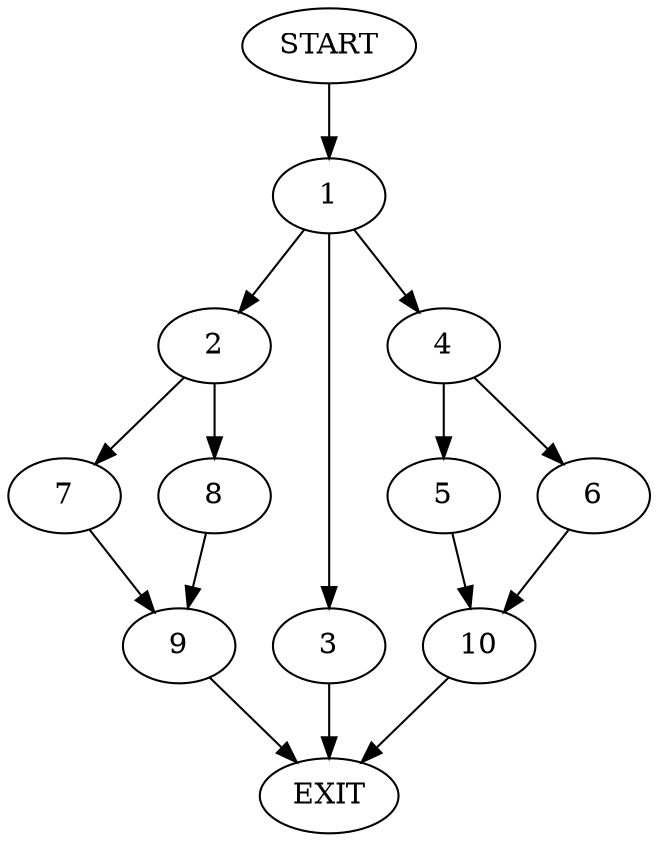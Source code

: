 digraph {
0 [label="START"]
11 [label="EXIT"]
0 -> 1
1 -> 2
1 -> 3
1 -> 4
3 -> 11
4 -> 5
4 -> 6
2 -> 7
2 -> 8
8 -> 9
7 -> 9
9 -> 11
6 -> 10
5 -> 10
10 -> 11
}
